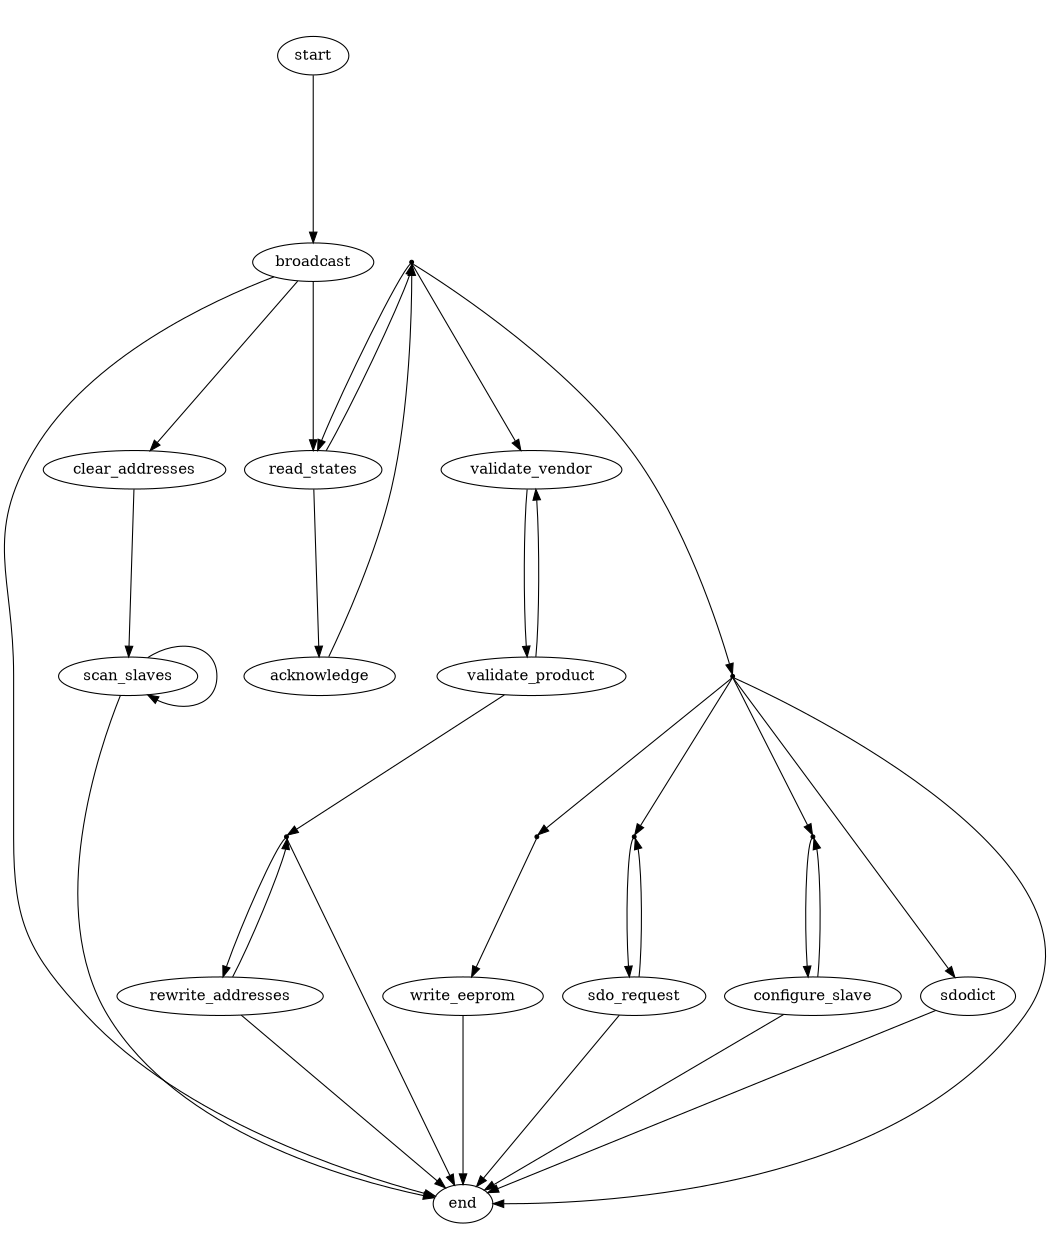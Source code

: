 digraph master {
    size="7,9"
    center=1
	ratio=fill

    action_process_eeprom [shape=point,label=""]
    action_process_sdo [shape=point,label=""]
    action_configure [shape=point,label=""]
    action_next_slave_state [shape=point,label=""]
    action_process_states [shape=point,label=""]
    action_addresses [shape=point,label=""]

    start -> broadcast [weight=10]

    //broadcast -> error
    broadcast -> end
    broadcast -> clear_addresses
    broadcast -> read_states [weight=10]

    action_process_eeprom -> write_eeprom

    action_process_sdo -> sdo_request

    action_configure -> configure_slave

    action_next_slave_state -> read_states
    action_next_slave_state -> validate_vendor
    action_next_slave_state -> action_process_states

    action_process_states -> action_configure
    action_process_states -> action_process_sdo
    action_process_states -> action_process_eeprom
    action_process_states -> sdodict
    action_process_states -> end

    //read_states -> error
    read_states -> action_next_slave_state
    read_states -> acknowledge

    //acknowledge -> error
    acknowledge -> action_next_slave_state

    //validate_vendor -> error
    validate_vendor -> validate_product

    action_addresses -> end
    action_addresses -> rewrite_addresses

    //validate_product -> error
    validate_product -> validate_vendor
    validate_product -> action_addresses

    //rewrite_addresses -> error
    rewrite_addresses -> end
    rewrite_addresses -> action_addresses

    //clear_addresses -> error
    clear_addresses -> scan_slaves

    scan_slaves -> scan_slaves
    scan_slaves -> end

    configure_slave -> action_configure
    configure_slave -> end

    //write_eeprom -> error
    write_eeprom -> end

    //sdodict -> error
    sdodict -> end

    //sdo_request -> error
    sdo_request -> action_process_sdo
    sdo_request -> end

    //error -> start

    //end -> start
}
